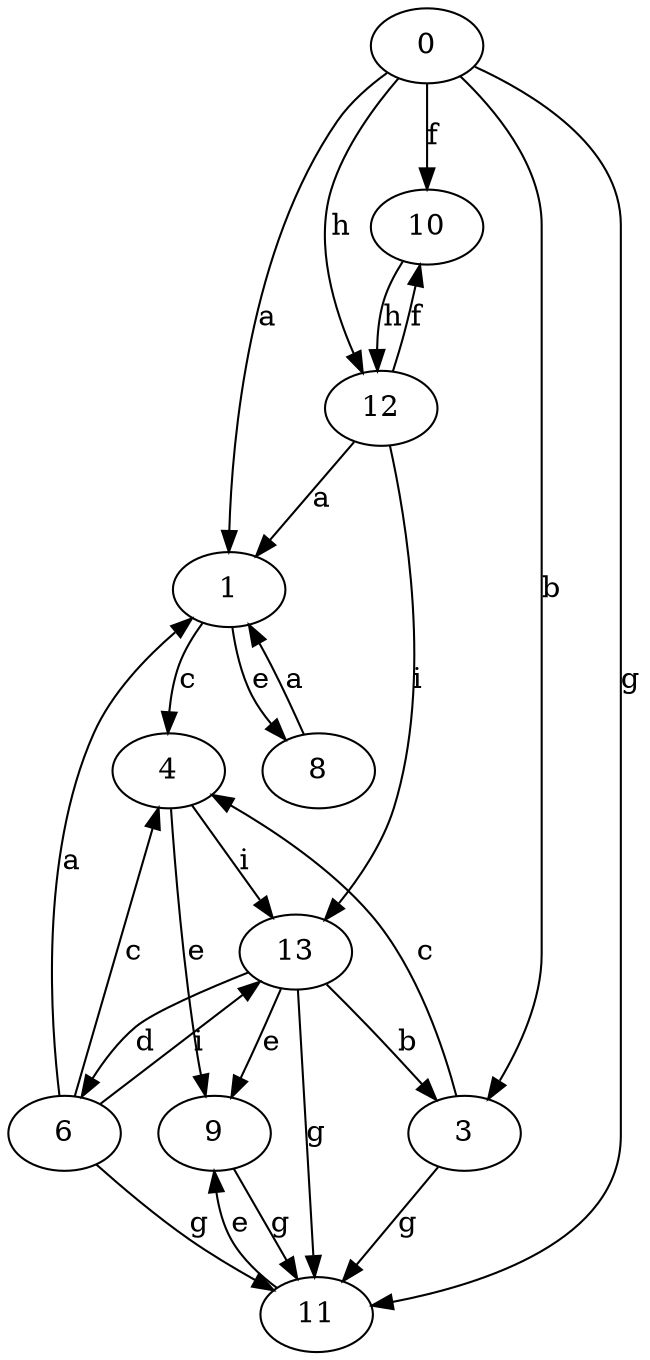 strict digraph  {
1;
3;
4;
6;
8;
9;
0;
10;
11;
12;
13;
1 -> 4  [label=c];
1 -> 8  [label=e];
3 -> 4  [label=c];
3 -> 11  [label=g];
4 -> 9  [label=e];
4 -> 13  [label=i];
6 -> 1  [label=a];
6 -> 4  [label=c];
6 -> 11  [label=g];
6 -> 13  [label=i];
8 -> 1  [label=a];
9 -> 11  [label=g];
0 -> 1  [label=a];
0 -> 3  [label=b];
0 -> 10  [label=f];
0 -> 11  [label=g];
0 -> 12  [label=h];
10 -> 12  [label=h];
11 -> 9  [label=e];
12 -> 1  [label=a];
12 -> 10  [label=f];
12 -> 13  [label=i];
13 -> 3  [label=b];
13 -> 6  [label=d];
13 -> 9  [label=e];
13 -> 11  [label=g];
}

